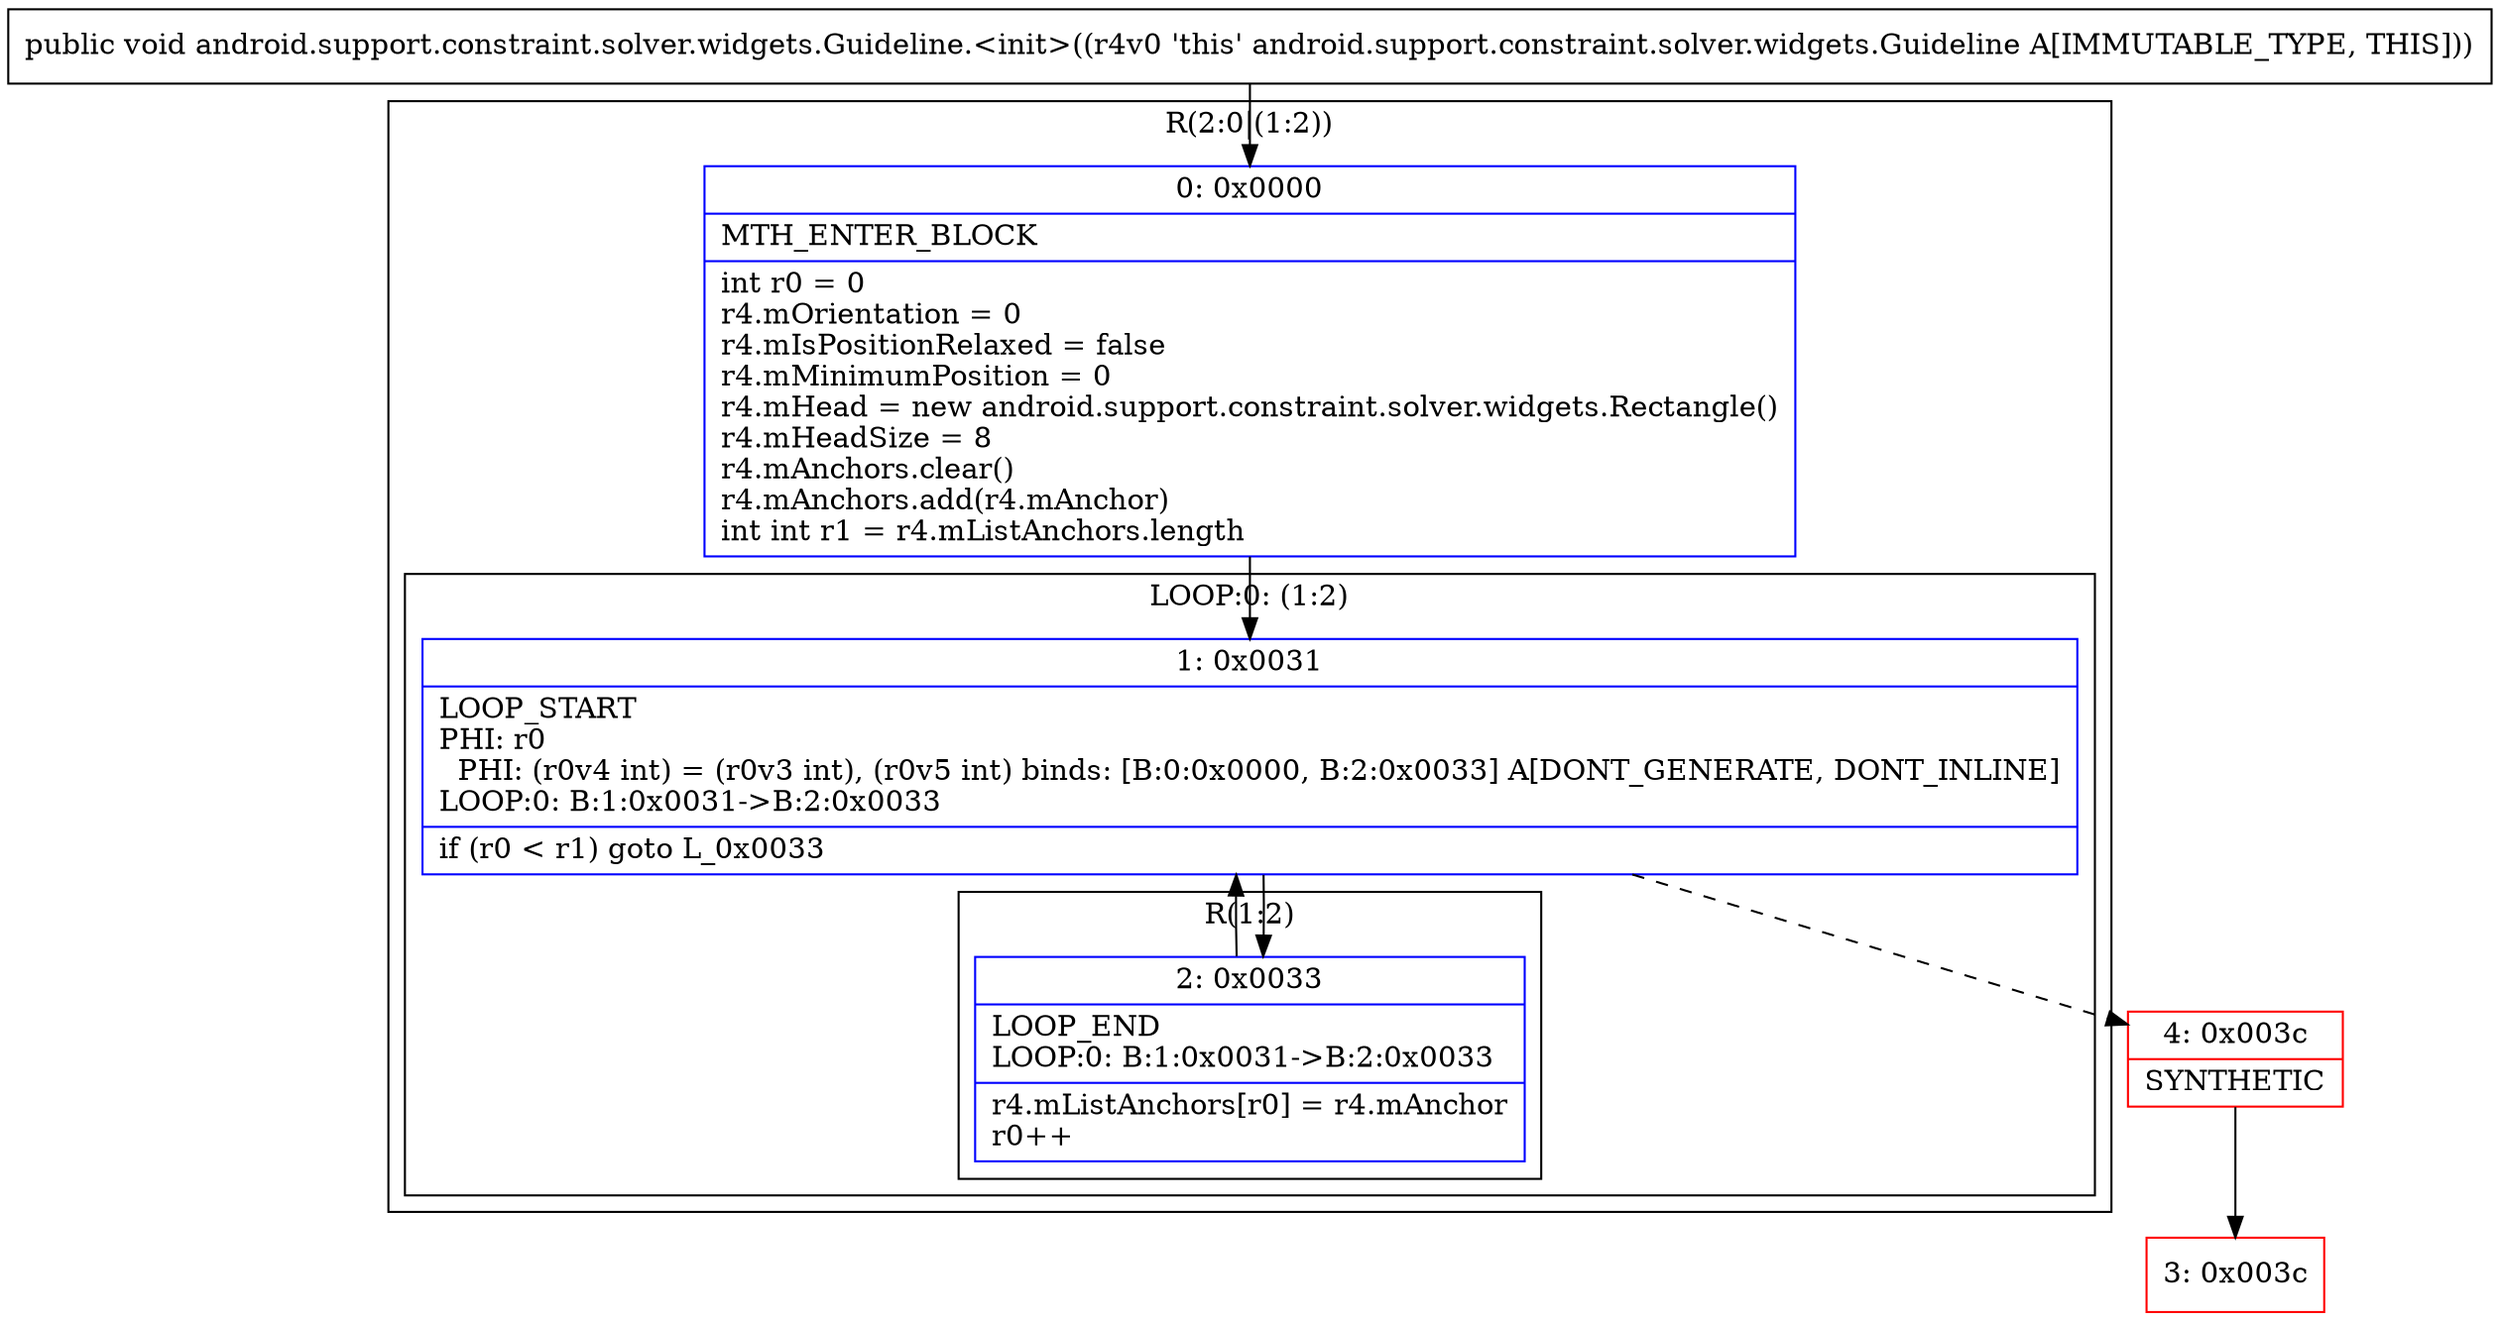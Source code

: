 digraph "CFG forandroid.support.constraint.solver.widgets.Guideline.\<init\>()V" {
subgraph cluster_Region_261040099 {
label = "R(2:0|(1:2))";
node [shape=record,color=blue];
Node_0 [shape=record,label="{0\:\ 0x0000|MTH_ENTER_BLOCK\l|int r0 = 0\lr4.mOrientation = 0\lr4.mIsPositionRelaxed = false\lr4.mMinimumPosition = 0\lr4.mHead = new android.support.constraint.solver.widgets.Rectangle()\lr4.mHeadSize = 8\lr4.mAnchors.clear()\lr4.mAnchors.add(r4.mAnchor)\lint int r1 = r4.mListAnchors.length\l}"];
subgraph cluster_LoopRegion_1546855597 {
label = "LOOP:0: (1:2)";
node [shape=record,color=blue];
Node_1 [shape=record,label="{1\:\ 0x0031|LOOP_START\lPHI: r0 \l  PHI: (r0v4 int) = (r0v3 int), (r0v5 int) binds: [B:0:0x0000, B:2:0x0033] A[DONT_GENERATE, DONT_INLINE]\lLOOP:0: B:1:0x0031\-\>B:2:0x0033\l|if (r0 \< r1) goto L_0x0033\l}"];
subgraph cluster_Region_1236340880 {
label = "R(1:2)";
node [shape=record,color=blue];
Node_2 [shape=record,label="{2\:\ 0x0033|LOOP_END\lLOOP:0: B:1:0x0031\-\>B:2:0x0033\l|r4.mListAnchors[r0] = r4.mAnchor\lr0++\l}"];
}
}
}
Node_3 [shape=record,color=red,label="{3\:\ 0x003c}"];
Node_4 [shape=record,color=red,label="{4\:\ 0x003c|SYNTHETIC\l}"];
MethodNode[shape=record,label="{public void android.support.constraint.solver.widgets.Guideline.\<init\>((r4v0 'this' android.support.constraint.solver.widgets.Guideline A[IMMUTABLE_TYPE, THIS])) }"];
MethodNode -> Node_0;
Node_0 -> Node_1;
Node_1 -> Node_2;
Node_1 -> Node_4[style=dashed];
Node_2 -> Node_1;
Node_4 -> Node_3;
}

